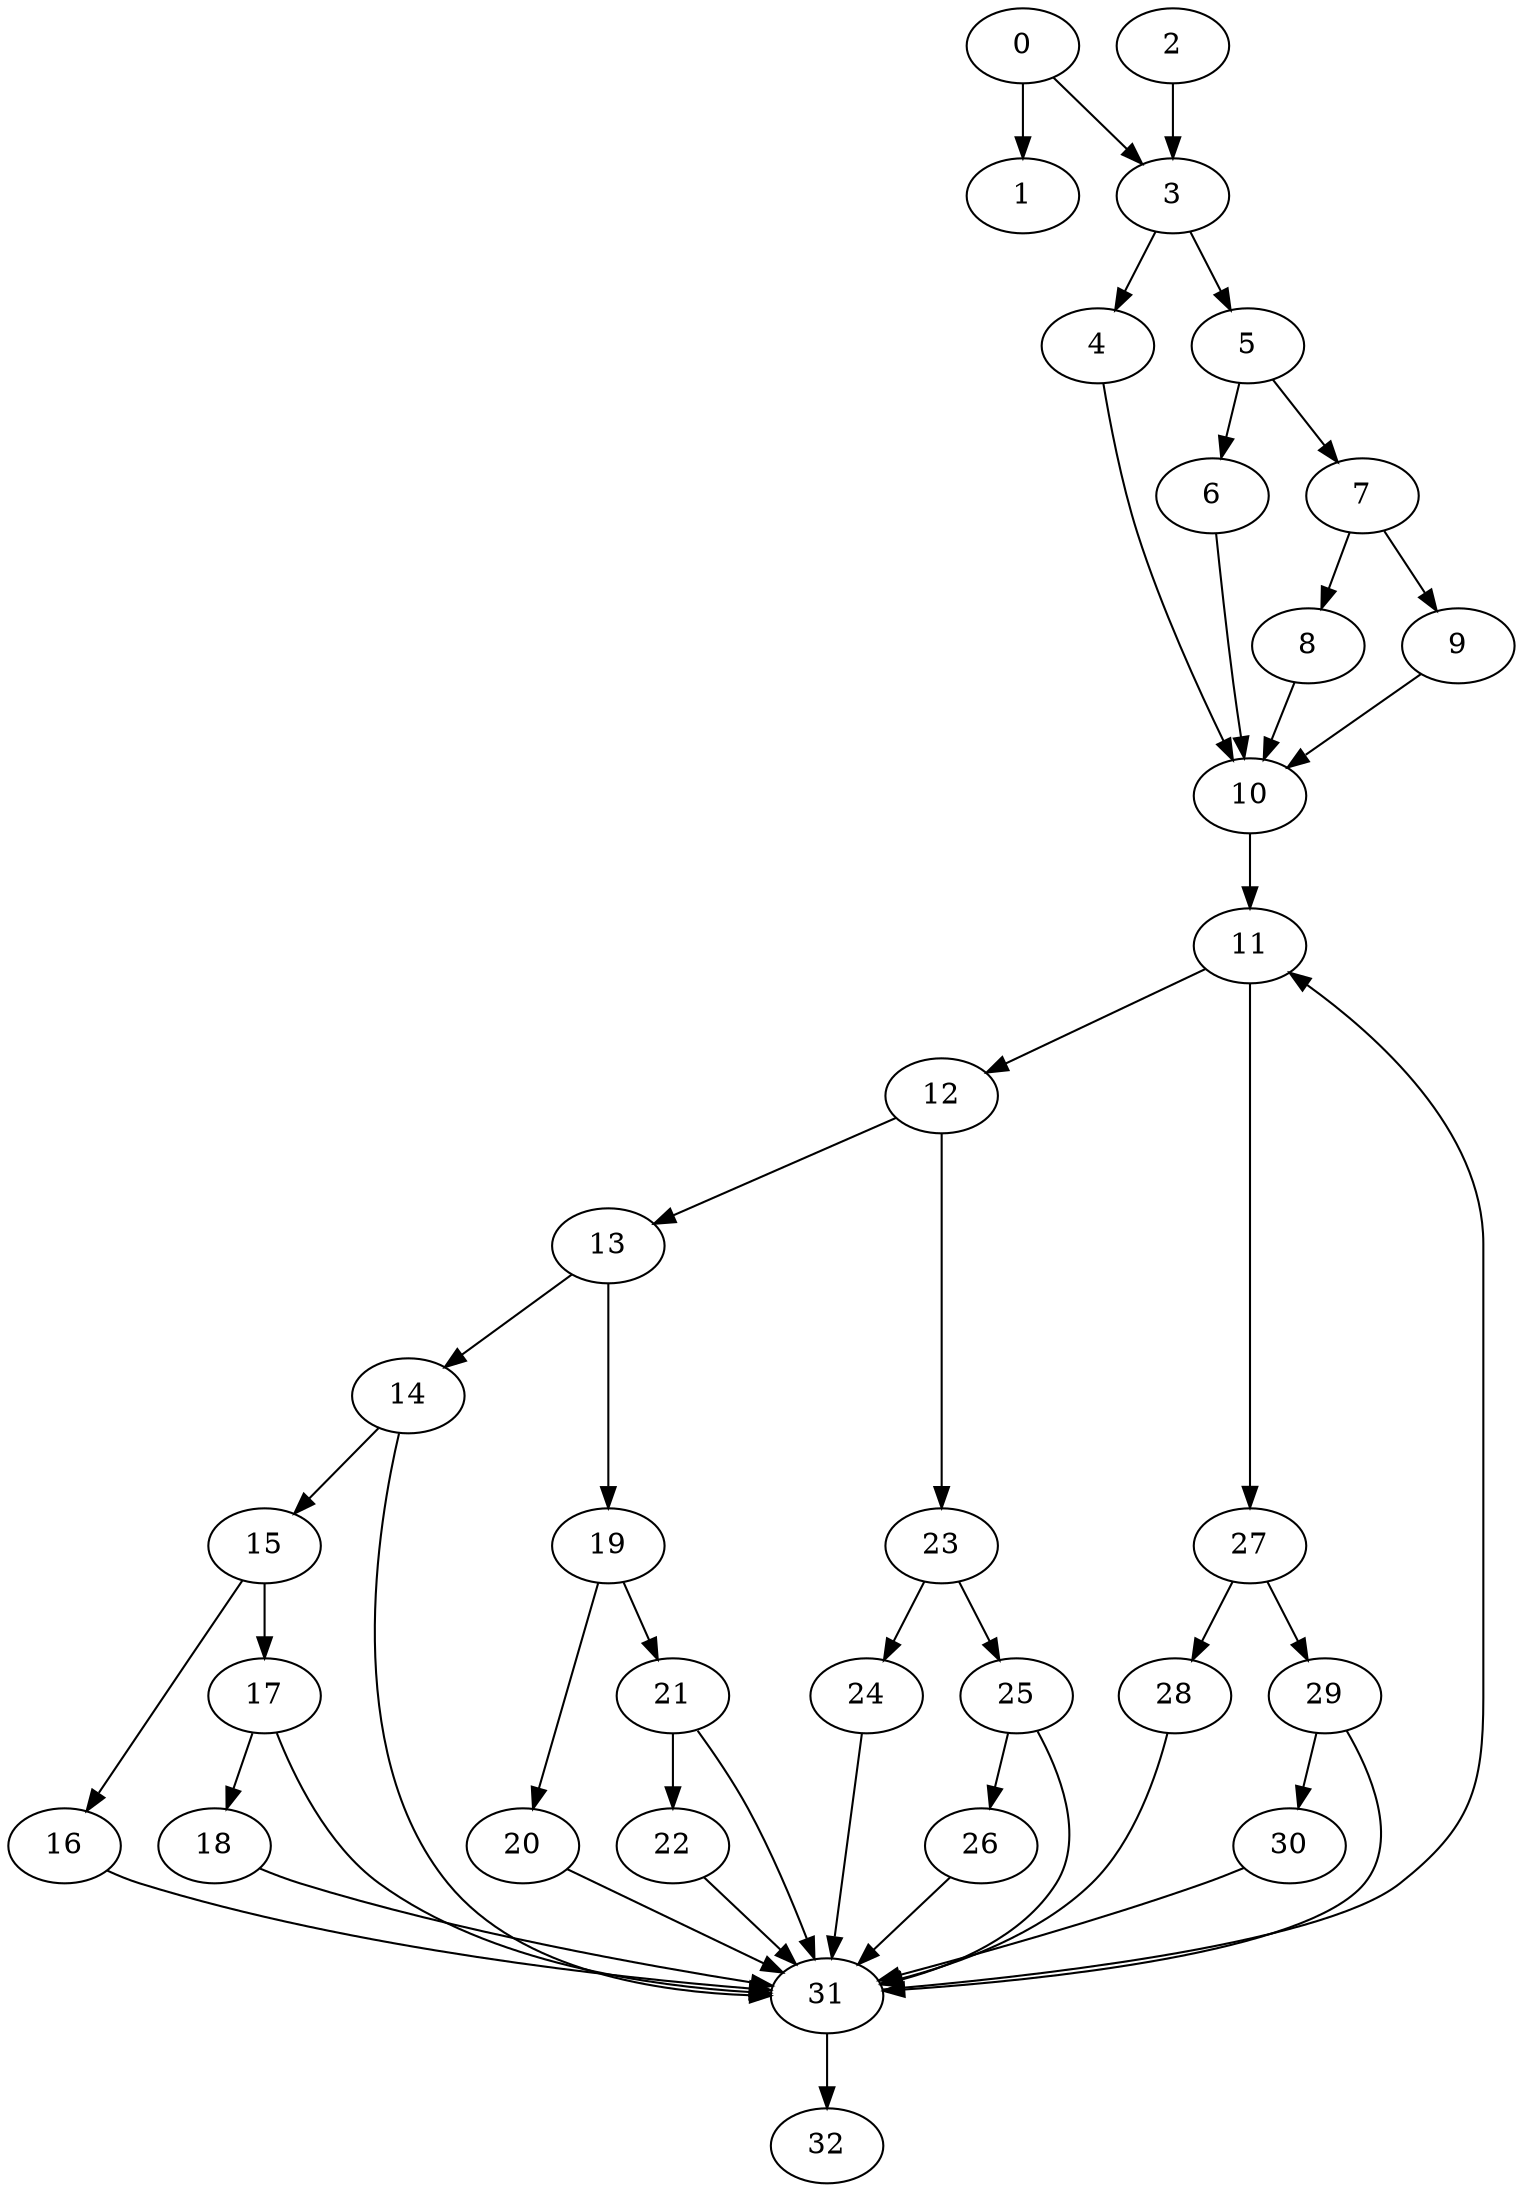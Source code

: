 digraph {
	0
	1
	2
	3
	4
	5
	6
	7
	8
	9
	10
	11
	12
	13
	14
	15
	16
	17
	18
	19
	20
	21
	22
	23
	24
	25
	26
	27
	28
	29
	30
	31
	32
	3 -> 4
	3 -> 5
	21 -> 22
	23 -> 24
	7 -> 8
	12 -> 23
	25 -> 26
	25 -> 31
	18 -> 31
	20 -> 31
	22 -> 31
	24 -> 31
	26 -> 31
	28 -> 31
	29 -> 31
	30 -> 31
	14 -> 31
	16 -> 31
	17 -> 31
	21 -> 31
	0 -> 1
	5 -> 6
	4 -> 10
	6 -> 10
	8 -> 10
	9 -> 10
	15 -> 17
	19 -> 20
	17 -> 18
	23 -> 25
	11 -> 27
	27 -> 28
	7 -> 9
	10 -> 11
	31 -> 11
	13 -> 14
	13 -> 19
	29 -> 30
	11 -> 12
	14 -> 15
	19 -> 21
	27 -> 29
	5 -> 7
	12 -> 13
	31 -> 32
	0 -> 3
	2 -> 3
	15 -> 16
}
